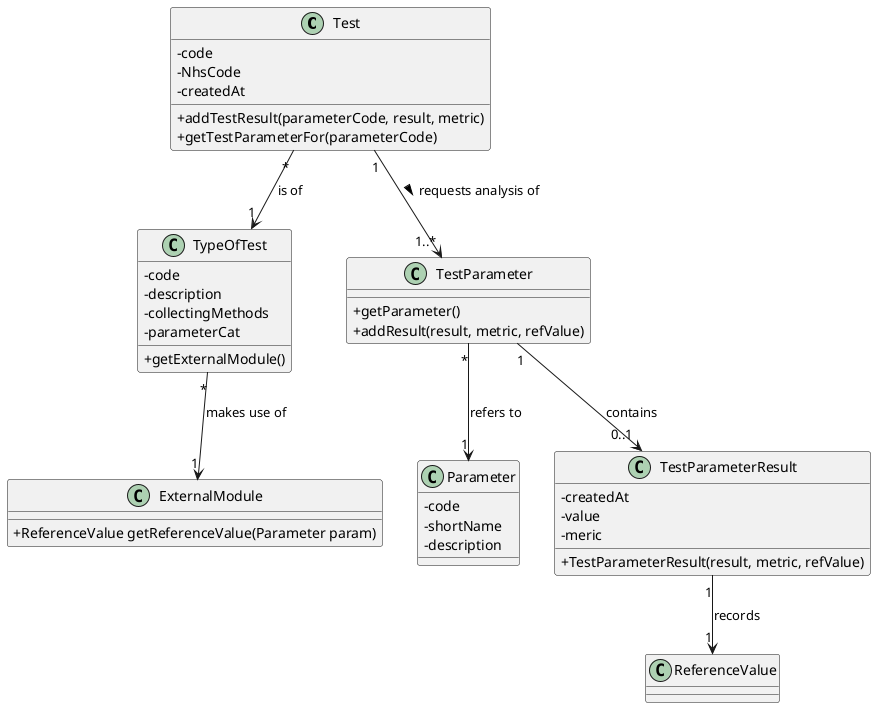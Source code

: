 @startuml

skinparam classAttributeIconSize 0



class Test{
- code
- NhsCode
- createdAt
+ addTestResult(parameterCode, result, metric)
+ getTestParameterFor(parameterCode)
}

class TypeOfTest{
- code
- description
- collectingMethods
- parameterCat
+ getExternalModule()
}


class Parameter{
- code
- shortName
- description
}

class TestParameter{
+getParameter()
+addResult(result, metric, refValue)
}

class TestParameterResult{
- createdAt
- value
- meric
+ TestParameterResult(result, metric, refValue)
}

class ExternalModule {
+ ReferenceValue getReferenceValue(Parameter param)
}


class ReferenceValue{
}

class ReferenceValue{
}



TestParameterResult "1" --> "1" ReferenceValue : records
TestParameter "1" --> "0..1" TestParameterResult : contains
TestParameter "*" --> "1" Parameter : refers to
Test "1" --> "1..*" TestParameter : requests analysis of >
Test "*" --> "1" TypeOfTest : is of
TypeOfTest "*" --> "1" ExternalModule : makes use of



@enduml